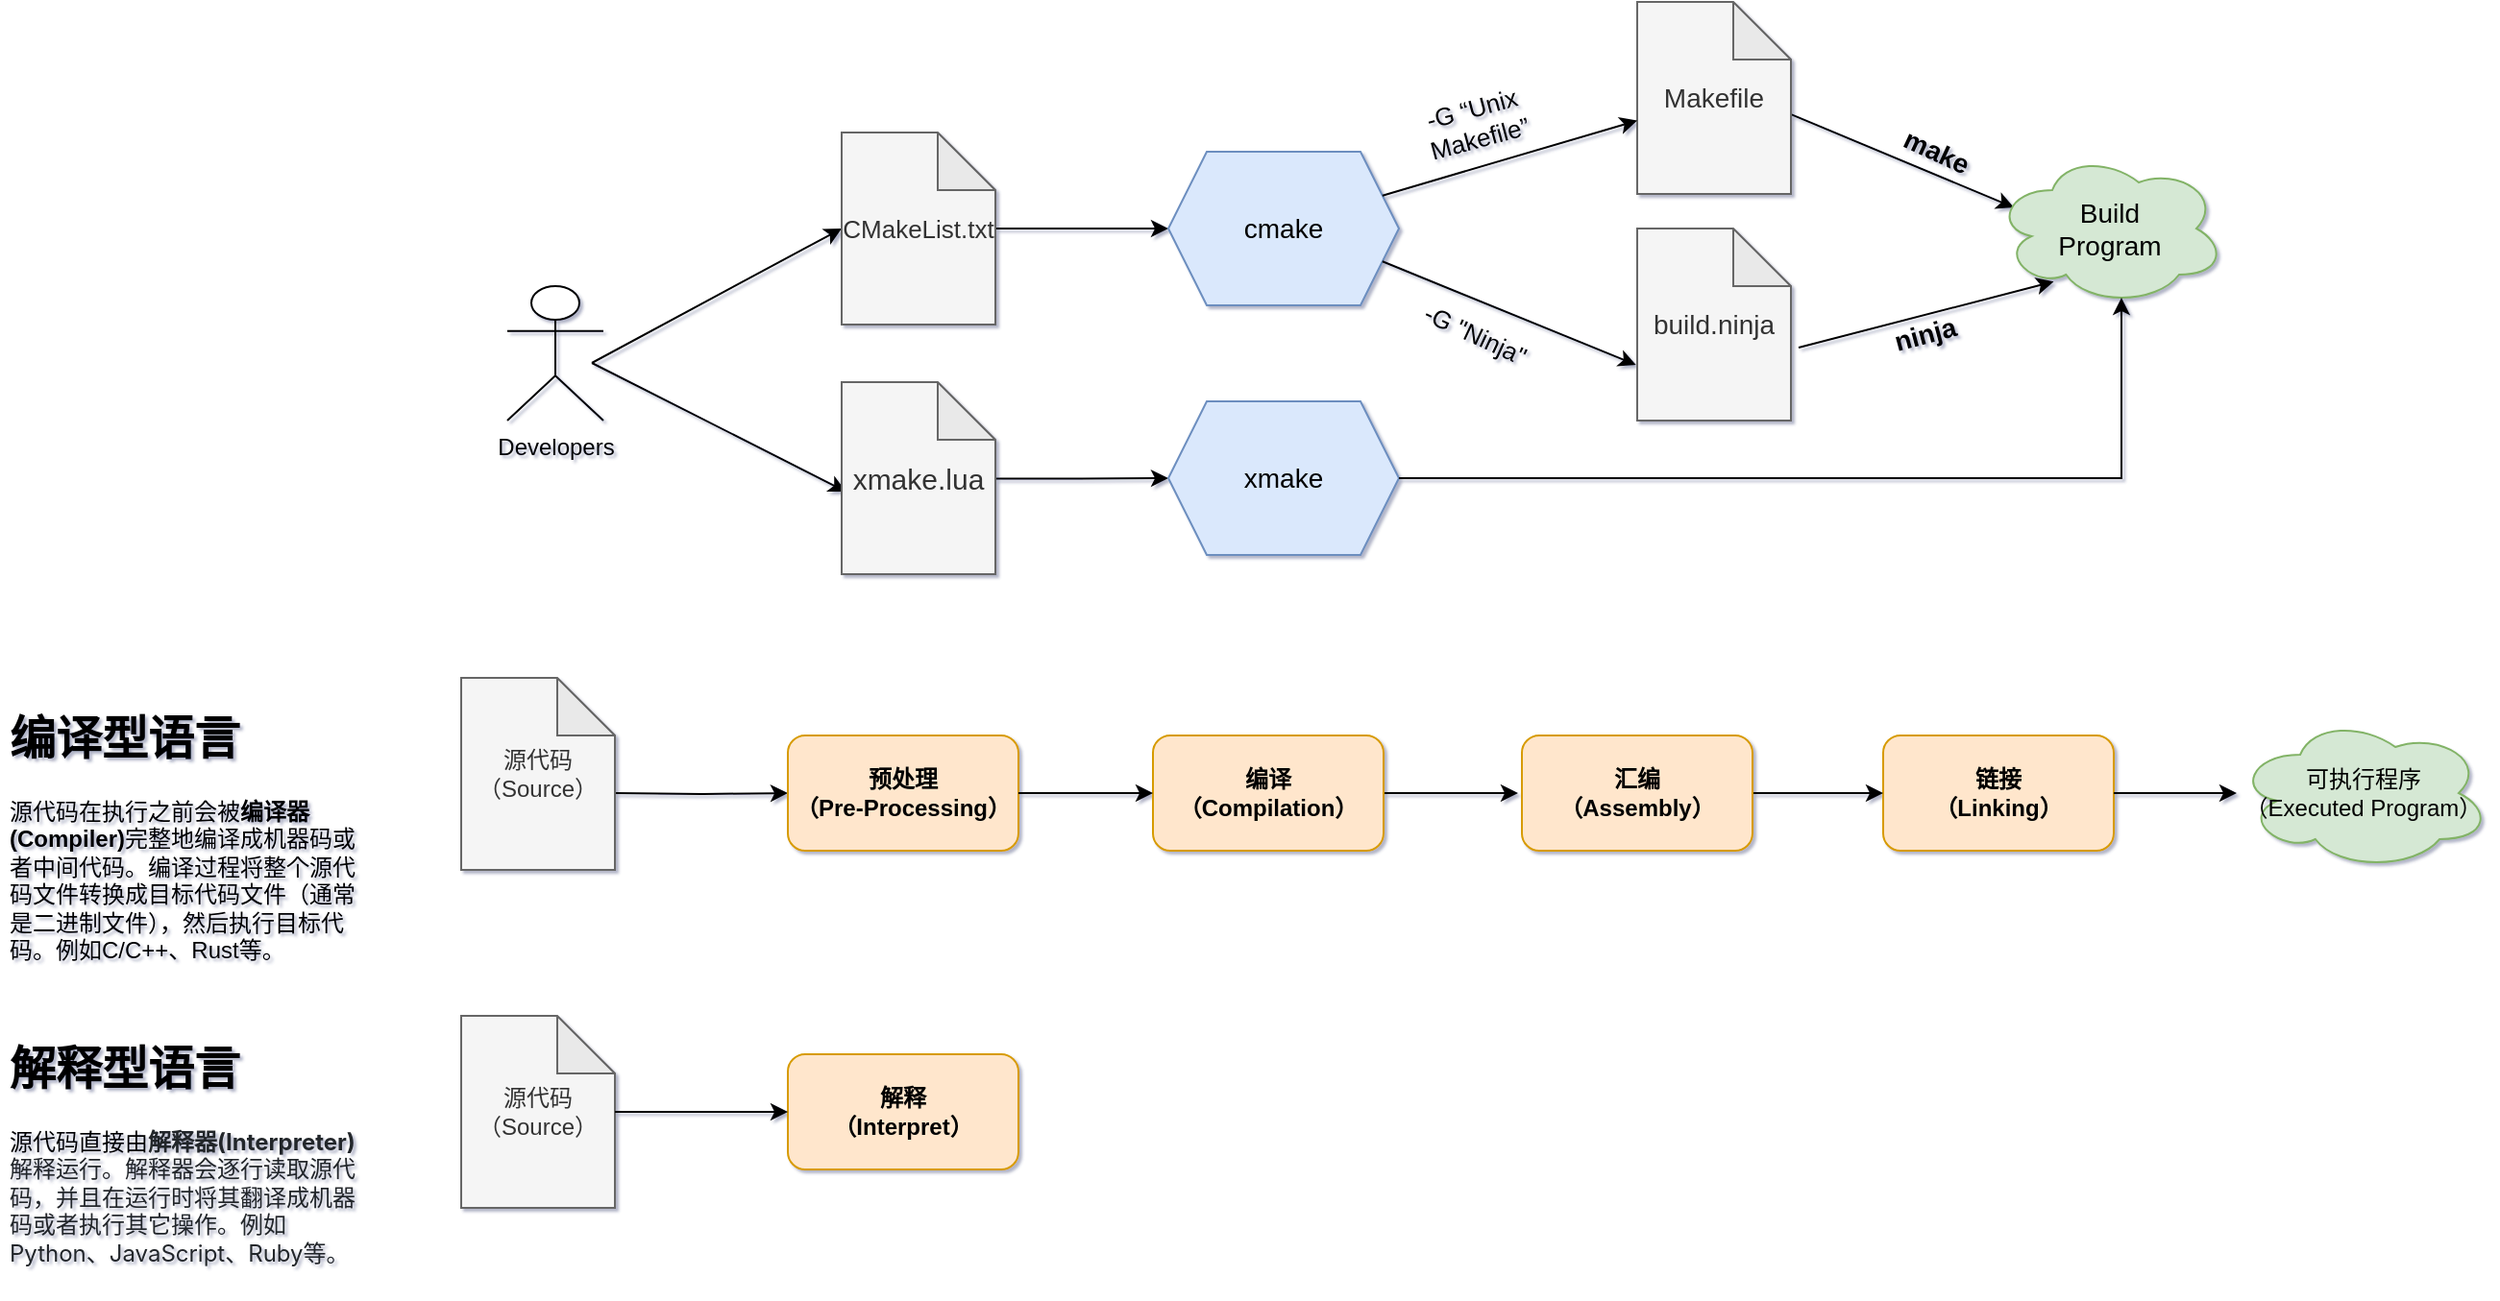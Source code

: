<mxfile version="23.1.5" type="github" pages="3">
  <diagram name="第 1 页" id="JcHV4UioXyeyqWVosAlf">
    <mxGraphModel dx="2291" dy="732" grid="1" gridSize="12" guides="1" tooltips="1" connect="1" arrows="1" fold="1" page="1" pageScale="1" pageWidth="1169" pageHeight="827" background="#FFFFFF" math="0" shadow="1">
      <root>
        <mxCell id="0" />
        <mxCell id="1" parent="0" />
        <mxCell id="7w99cEqt98IXrleXAFDB-2" value="&lt;h1&gt;解释型语言&lt;/h1&gt;&lt;p style=&quot;&quot;&gt;源代码直接由&lt;span style=&quot;box-sizing: border-box; font-weight: bolder; color: rgb(33, 37, 41); font-family: -apple-system, BlinkMacSystemFont, &amp;quot;Segoe UI&amp;quot;, Roboto, &amp;quot;Helvetica Neue&amp;quot;, Arial, &amp;quot;Noto Sans&amp;quot;, &amp;quot;Liberation Sans&amp;quot;, sans-serif, &amp;quot;Apple Color Emoji&amp;quot;, &amp;quot;Segoe UI Emoji&amp;quot;, &amp;quot;Segoe UI Symbol&amp;quot;, &amp;quot;Noto Color Emoji&amp;quot;;&quot;&gt;解释器(Interpreter)&lt;/span&gt;&lt;span style=&quot;color: rgb(33, 37, 41); font-family: -apple-system, BlinkMacSystemFont, &amp;quot;Segoe UI&amp;quot;, Roboto, &amp;quot;Helvetica Neue&amp;quot;, Arial, &amp;quot;Noto Sans&amp;quot;, &amp;quot;Liberation Sans&amp;quot;, sans-serif, &amp;quot;Apple Color Emoji&amp;quot;, &amp;quot;Segoe UI Emoji&amp;quot;, &amp;quot;Segoe UI Symbol&amp;quot;, &amp;quot;Noto Color Emoji&amp;quot;;&quot;&gt;解释运行。解释器会逐行读取源代码，并且在运行时将其翻译成机器码或者执行其它操作。例如Python、JavaScript、Ruby等。&lt;/span&gt;&lt;/p&gt;" style="text;html=1;strokeColor=none;fillColor=none;spacing=5;spacingTop=-20;whiteSpace=wrap;overflow=hidden;rounded=0;" parent="1" vertex="1">
          <mxGeometry x="-528" y="548" width="192" height="136" as="geometry" />
        </mxCell>
        <mxCell id="7w99cEqt98IXrleXAFDB-14" value="" style="group" parent="1" vertex="1" connectable="0">
          <mxGeometry x="-528" y="364" width="1296" height="276" as="geometry" />
        </mxCell>
        <mxCell id="6qFaOdgSsqMaid08nfDN-5" value="" style="edgeStyle=orthogonalEdgeStyle;rounded=0;orthogonalLoop=1;jettySize=auto;html=1;" parent="7w99cEqt98IXrleXAFDB-14" target="6qFaOdgSsqMaid08nfDN-4" edge="1">
          <mxGeometry relative="1" as="geometry">
            <mxPoint x="320" y="60" as="sourcePoint" />
          </mxGeometry>
        </mxCell>
        <mxCell id="6qFaOdgSsqMaid08nfDN-4" value="&lt;b&gt;预处理&lt;br&gt;（Pre-Processing）&lt;/b&gt;" style="rounded=1;whiteSpace=wrap;html=1;fillColor=#ffe6cc;strokeColor=#d79b00;gradientColor=none;" parent="7w99cEqt98IXrleXAFDB-14" vertex="1">
          <mxGeometry x="410" y="30" width="120" height="60" as="geometry" />
        </mxCell>
        <mxCell id="6qFaOdgSsqMaid08nfDN-20" value="" style="edgeStyle=orthogonalEdgeStyle;rounded=0;orthogonalLoop=1;jettySize=auto;html=1;" parent="7w99cEqt98IXrleXAFDB-14" source="6qFaOdgSsqMaid08nfDN-6" edge="1">
          <mxGeometry relative="1" as="geometry">
            <mxPoint x="790" y="60" as="targetPoint" />
          </mxGeometry>
        </mxCell>
        <mxCell id="6qFaOdgSsqMaid08nfDN-6" value="&lt;b&gt;编译&lt;br&gt;（Compilation）&lt;/b&gt;" style="rounded=1;whiteSpace=wrap;html=1;fillColor=#ffe6cc;strokeColor=#d79b00;" parent="7w99cEqt98IXrleXAFDB-14" vertex="1">
          <mxGeometry x="600" y="30" width="120" height="60" as="geometry" />
        </mxCell>
        <mxCell id="6qFaOdgSsqMaid08nfDN-7" value="" style="edgeStyle=orthogonalEdgeStyle;rounded=0;orthogonalLoop=1;jettySize=auto;html=1;" parent="7w99cEqt98IXrleXAFDB-14" source="6qFaOdgSsqMaid08nfDN-4" target="6qFaOdgSsqMaid08nfDN-6" edge="1">
          <mxGeometry relative="1" as="geometry" />
        </mxCell>
        <mxCell id="6qFaOdgSsqMaid08nfDN-8" value="&lt;b&gt;链接&lt;br&gt;（Linking）&lt;/b&gt;" style="rounded=1;whiteSpace=wrap;html=1;fillColor=#ffe6cc;strokeColor=#d79b00;" parent="7w99cEqt98IXrleXAFDB-14" vertex="1">
          <mxGeometry x="980" y="30" width="120" height="60" as="geometry" />
        </mxCell>
        <mxCell id="6qFaOdgSsqMaid08nfDN-12" value="源代码&lt;br&gt;（Source）" style="shape=note;whiteSpace=wrap;html=1;backgroundOutline=1;darkOpacity=0.05;fillColor=#f5f5f5;fontColor=#333333;strokeColor=#666666;" parent="7w99cEqt98IXrleXAFDB-14" vertex="1">
          <mxGeometry x="240" width="80" height="100" as="geometry" />
        </mxCell>
        <mxCell id="6qFaOdgSsqMaid08nfDN-13" value="可执行程序&lt;br&gt;（Executed Program）" style="ellipse;shape=cloud;whiteSpace=wrap;html=1;fillColor=#d5e8d4;strokeColor=#82b366;" parent="7w99cEqt98IXrleXAFDB-14" vertex="1">
          <mxGeometry x="1164" y="20" width="132" height="80" as="geometry" />
        </mxCell>
        <mxCell id="6qFaOdgSsqMaid08nfDN-22" style="edgeStyle=orthogonalEdgeStyle;rounded=0;orthogonalLoop=1;jettySize=auto;html=1;exitX=1;exitY=0.5;exitDx=0;exitDy=0;" parent="7w99cEqt98IXrleXAFDB-14" source="6qFaOdgSsqMaid08nfDN-8" target="6qFaOdgSsqMaid08nfDN-13" edge="1">
          <mxGeometry relative="1" as="geometry">
            <mxPoint x="1113" y="60" as="sourcePoint" />
            <mxPoint x="1188" y="56" as="targetPoint" />
          </mxGeometry>
        </mxCell>
        <mxCell id="7w99cEqt98IXrleXAFDB-1" value="&lt;h1&gt;编译型语言&lt;/h1&gt;&lt;p&gt;源代码在执行之前会被&lt;b&gt;编译器(Compiler)&lt;/b&gt;完整地编译成机器码或者中间代码。编译过程将整个源代码文件转换成目标代码文件（通常是二进制文件），然后执行目标代码。例如C/C++、Rust等。&lt;br&gt;&lt;/p&gt;" style="text;html=1;strokeColor=none;fillColor=none;spacing=5;spacingTop=-20;whiteSpace=wrap;overflow=hidden;rounded=0;" parent="7w99cEqt98IXrleXAFDB-14" vertex="1">
          <mxGeometry y="12" width="192" height="140" as="geometry" />
        </mxCell>
        <mxCell id="7w99cEqt98IXrleXAFDB-3" value="源代码&lt;br&gt;（Source）" style="shape=note;whiteSpace=wrap;html=1;backgroundOutline=1;darkOpacity=0.05;fillColor=#f5f5f5;fontColor=#333333;strokeColor=#666666;" parent="7w99cEqt98IXrleXAFDB-14" vertex="1">
          <mxGeometry x="240" y="176" width="80" height="100" as="geometry" />
        </mxCell>
        <mxCell id="7w99cEqt98IXrleXAFDB-4" value="&lt;b&gt;解释&lt;br&gt;（Interpret）&lt;/b&gt;" style="whiteSpace=wrap;html=1;fillColor=#ffe6cc;strokeColor=#d79b00;rounded=1;" parent="7w99cEqt98IXrleXAFDB-14" vertex="1">
          <mxGeometry x="410" y="196" width="120" height="60" as="geometry" />
        </mxCell>
        <mxCell id="7w99cEqt98IXrleXAFDB-5" value="" style="edgeStyle=orthogonalEdgeStyle;rounded=0;orthogonalLoop=1;jettySize=auto;html=1;" parent="7w99cEqt98IXrleXAFDB-14" source="7w99cEqt98IXrleXAFDB-3" target="7w99cEqt98IXrleXAFDB-4" edge="1">
          <mxGeometry relative="1" as="geometry" />
        </mxCell>
        <mxCell id="7w99cEqt98IXrleXAFDB-7" style="edgeStyle=orthogonalEdgeStyle;rounded=0;orthogonalLoop=1;jettySize=auto;html=1;exitX=1;exitY=0.5;exitDx=0;exitDy=0;entryX=0;entryY=0.5;entryDx=0;entryDy=0;" parent="7w99cEqt98IXrleXAFDB-14" source="7w99cEqt98IXrleXAFDB-6" target="6qFaOdgSsqMaid08nfDN-8" edge="1">
          <mxGeometry relative="1" as="geometry" />
        </mxCell>
        <mxCell id="7w99cEqt98IXrleXAFDB-6" value="&lt;b&gt;汇编&lt;br&gt;（Assembly）&lt;/b&gt;" style="rounded=1;whiteSpace=wrap;html=1;fillColor=#ffe6cc;strokeColor=#d79b00;" parent="7w99cEqt98IXrleXAFDB-14" vertex="1">
          <mxGeometry x="792" y="30" width="120" height="60" as="geometry" />
        </mxCell>
        <mxCell id="7w99cEqt98IXrleXAFDB-15" value="" style="group" parent="1" vertex="1" connectable="0">
          <mxGeometry x="-264" y="12" width="894" height="298" as="geometry" />
        </mxCell>
        <mxCell id="Yn3uJeG1cn9pmbK7-plF-13" value="-G “Unix Makefile”" style="text;html=1;strokeColor=none;fillColor=none;align=center;verticalAlign=middle;whiteSpace=wrap;rounded=0;rotation=-15;fontSize=13;" parent="7w99cEqt98IXrleXAFDB-15" vertex="1">
          <mxGeometry x="469" y="48" width="70" height="30" as="geometry" />
        </mxCell>
        <mxCell id="Yn3uJeG1cn9pmbK7-plF-14" value="-G &quot;Ninja&quot;" style="text;html=1;strokeColor=none;fillColor=none;align=center;verticalAlign=middle;whiteSpace=wrap;rounded=0;rotation=25;fontSize=13;" parent="7w99cEqt98IXrleXAFDB-15" vertex="1">
          <mxGeometry x="474" y="158" width="60" height="30" as="geometry" />
        </mxCell>
        <mxCell id="Yn3uJeG1cn9pmbK7-plF-16" value="" style="endArrow=classic;html=1;rounded=0;exitX=0.975;exitY=0.577;exitDx=0;exitDy=0;exitPerimeter=0;" parent="7w99cEqt98IXrleXAFDB-15" source="7w99cEqt98IXrleXAFDB-8" edge="1">
          <mxGeometry relative="1" as="geometry">
            <mxPoint x="684" y="78" as="sourcePoint" />
            <mxPoint x="784" y="107" as="targetPoint" />
            <Array as="points" />
          </mxGeometry>
        </mxCell>
        <mxCell id="Yn3uJeG1cn9pmbK7-plF-18" value="" style="endArrow=classic;html=1;rounded=0;entryX=0.256;entryY=0.846;entryDx=0;entryDy=0;entryPerimeter=0;" parent="7w99cEqt98IXrleXAFDB-15" target="Yn3uJeG1cn9pmbK7-plF-30" edge="1">
          <mxGeometry relative="1" as="geometry">
            <mxPoint x="672" y="180" as="sourcePoint" />
            <mxPoint x="784" y="148" as="targetPoint" />
          </mxGeometry>
        </mxCell>
        <mxCell id="Yn3uJeG1cn9pmbK7-plF-21" value="&lt;b&gt;&lt;font style=&quot;font-size: 14px;&quot;&gt;make&lt;/font&gt;&lt;/b&gt;" style="text;html=1;strokeColor=none;fillColor=none;align=center;verticalAlign=middle;whiteSpace=wrap;rounded=0;rotation=25;" parent="7w99cEqt98IXrleXAFDB-15" vertex="1">
          <mxGeometry x="714" y="63" width="60" height="30" as="geometry" />
        </mxCell>
        <mxCell id="Yn3uJeG1cn9pmbK7-plF-22" value="&lt;b style=&quot;font-size: 14px;&quot;&gt;ninja&lt;/b&gt;" style="text;html=1;strokeColor=none;fillColor=none;align=center;verticalAlign=middle;whiteSpace=wrap;rounded=0;rotation=-15;fontSize=14;" parent="7w99cEqt98IXrleXAFDB-15" vertex="1">
          <mxGeometry x="708" y="158" width="60" height="30" as="geometry" />
        </mxCell>
        <mxCell id="Yn3uJeG1cn9pmbK7-plF-24" value="" style="edgeStyle=orthogonalEdgeStyle;rounded=0;orthogonalLoop=1;jettySize=auto;html=1;" parent="7w99cEqt98IXrleXAFDB-15" source="6qFaOdgSsqMaid08nfDN-1" edge="1">
          <mxGeometry relative="1" as="geometry">
            <mxPoint x="344" y="118" as="targetPoint" />
            <mxPoint x="294" y="118" as="sourcePoint" />
          </mxGeometry>
        </mxCell>
        <mxCell id="Yn3uJeG1cn9pmbK7-plF-27" value="" style="edgeStyle=orthogonalEdgeStyle;rounded=0;orthogonalLoop=1;jettySize=auto;html=1;exitX=0.979;exitY=0.503;exitDx=0;exitDy=0;exitPerimeter=0;" parent="7w99cEqt98IXrleXAFDB-15" source="6qFaOdgSsqMaid08nfDN-2" edge="1">
          <mxGeometry relative="1" as="geometry">
            <mxPoint x="344" y="248" as="targetPoint" />
            <mxPoint x="294" y="248" as="sourcePoint" />
          </mxGeometry>
        </mxCell>
        <mxCell id="Yn3uJeG1cn9pmbK7-plF-28" value="&lt;font style=&quot;font-size: 14px;&quot;&gt;cmake&lt;/font&gt;" style="shape=hexagon;perimeter=hexagonPerimeter2;whiteSpace=wrap;html=1;fixedSize=1;fillColor=#dae8fc;strokeColor=#6c8ebf;" parent="7w99cEqt98IXrleXAFDB-15" vertex="1">
          <mxGeometry x="344" y="78" width="120" height="80" as="geometry" />
        </mxCell>
        <mxCell id="Yn3uJeG1cn9pmbK7-plF-29" value="&lt;font style=&quot;font-size: 14px;&quot;&gt;xmake&lt;/font&gt;" style="shape=hexagon;perimeter=hexagonPerimeter2;whiteSpace=wrap;html=1;fixedSize=1;fillColor=#dae8fc;strokeColor=#6c8ebf;" parent="7w99cEqt98IXrleXAFDB-15" vertex="1">
          <mxGeometry x="344" y="208" width="120" height="80" as="geometry" />
        </mxCell>
        <mxCell id="Yn3uJeG1cn9pmbK7-plF-30" value="&lt;font style=&quot;font-size: 14px;&quot;&gt;Build&lt;br&gt;Program&lt;/font&gt;" style="ellipse;shape=cloud;whiteSpace=wrap;html=1;fillColor=#d5e8d4;strokeColor=#82b366;" parent="7w99cEqt98IXrleXAFDB-15" vertex="1">
          <mxGeometry x="774" y="78" width="120" height="80" as="geometry" />
        </mxCell>
        <mxCell id="Yn3uJeG1cn9pmbK7-plF-31" value="" style="endArrow=classic;html=1;rounded=0;exitX=1;exitY=0.5;exitDx=0;exitDy=0;entryX=0.55;entryY=0.95;entryDx=0;entryDy=0;entryPerimeter=0;" parent="7w99cEqt98IXrleXAFDB-15" source="Yn3uJeG1cn9pmbK7-plF-29" target="Yn3uJeG1cn9pmbK7-plF-30" edge="1">
          <mxGeometry relative="1" as="geometry">
            <mxPoint x="504" y="248" as="sourcePoint" />
            <mxPoint x="834" y="248" as="targetPoint" />
            <Array as="points">
              <mxPoint x="840" y="248" />
            </Array>
          </mxGeometry>
        </mxCell>
        <mxCell id="Yn3uJeG1cn9pmbK7-plF-33" value="Developers" style="shape=umlActor;verticalLabelPosition=bottom;verticalAlign=top;html=1;outlineConnect=0;" parent="7w99cEqt98IXrleXAFDB-15" vertex="1">
          <mxGeometry y="148" width="50" height="70" as="geometry" />
        </mxCell>
        <mxCell id="Yn3uJeG1cn9pmbK7-plF-36" value="" style="endArrow=classic;html=1;rounded=0;entryX=0;entryY=0.5;entryDx=0;entryDy=0;" parent="7w99cEqt98IXrleXAFDB-15" edge="1">
          <mxGeometry relative="1" as="geometry">
            <mxPoint x="44" y="188" as="sourcePoint" />
            <mxPoint x="174" y="118" as="targetPoint" />
          </mxGeometry>
        </mxCell>
        <mxCell id="Yn3uJeG1cn9pmbK7-plF-38" value="" style="endArrow=classic;html=1;rounded=0;entryX=0.019;entryY=0.617;entryDx=0;entryDy=0;entryPerimeter=0;" parent="7w99cEqt98IXrleXAFDB-15" edge="1">
          <mxGeometry relative="1" as="geometry">
            <mxPoint x="44" y="188" as="sourcePoint" />
            <mxPoint x="176.28" y="255.02" as="targetPoint" />
          </mxGeometry>
        </mxCell>
        <mxCell id="6qFaOdgSsqMaid08nfDN-1" value="&lt;font style=&quot;font-size: 13px;&quot;&gt;CMakeList.txt&lt;/font&gt;" style="shape=note;whiteSpace=wrap;html=1;backgroundOutline=1;darkOpacity=0.05;fillColor=#f5f5f5;fontColor=#333333;strokeColor=#666666;" parent="7w99cEqt98IXrleXAFDB-15" vertex="1">
          <mxGeometry x="174" y="68" width="80" height="100" as="geometry" />
        </mxCell>
        <mxCell id="6qFaOdgSsqMaid08nfDN-2" value="&lt;font style=&quot;font-size: 15px;&quot;&gt;xmake.lua&lt;/font&gt;" style="shape=note;whiteSpace=wrap;html=1;backgroundOutline=1;darkOpacity=0.05;fillColor=#f5f5f5;fontColor=#333333;strokeColor=#666666;" parent="7w99cEqt98IXrleXAFDB-15" vertex="1">
          <mxGeometry x="174" y="198" width="80" height="100" as="geometry" />
        </mxCell>
        <mxCell id="7w99cEqt98IXrleXAFDB-8" value="&lt;font style=&quot;font-size: 14px;&quot;&gt;Makefile&lt;/font&gt;" style="shape=note;whiteSpace=wrap;html=1;backgroundOutline=1;darkOpacity=0.05;fillColor=#f5f5f5;strokeColor=#666666;fontColor=#333333;" parent="7w99cEqt98IXrleXAFDB-15" vertex="1">
          <mxGeometry x="588" width="80" height="100" as="geometry" />
        </mxCell>
        <mxCell id="Yn3uJeG1cn9pmbK7-plF-7" value="" style="endArrow=classic;html=1;rounded=0;exitX=1;exitY=0.25;exitDx=0;exitDy=0;" parent="7w99cEqt98IXrleXAFDB-15" source="Yn3uJeG1cn9pmbK7-plF-28" target="7w99cEqt98IXrleXAFDB-8" edge="1">
          <mxGeometry relative="1" as="geometry">
            <mxPoint x="464" y="108" as="sourcePoint" />
            <mxPoint x="564" y="78" as="targetPoint" />
            <Array as="points" />
          </mxGeometry>
        </mxCell>
        <mxCell id="7w99cEqt98IXrleXAFDB-9" value="&lt;font style=&quot;font-size: 14px;&quot;&gt;build.ninja&lt;/font&gt;" style="shape=note;whiteSpace=wrap;html=1;backgroundOutline=1;darkOpacity=0.05;fillColor=#f5f5f5;strokeColor=#666666;fontColor=#333333;" parent="7w99cEqt98IXrleXAFDB-15" vertex="1">
          <mxGeometry x="588" y="118" width="80" height="100" as="geometry" />
        </mxCell>
        <mxCell id="Yn3uJeG1cn9pmbK7-plF-9" value="" style="endArrow=classic;html=1;rounded=0;entryX=-0.008;entryY=0.71;entryDx=0;entryDy=0;exitX=1;exitY=0.75;exitDx=0;exitDy=0;entryPerimeter=0;" parent="7w99cEqt98IXrleXAFDB-15" source="Yn3uJeG1cn9pmbK7-plF-28" target="7w99cEqt98IXrleXAFDB-9" edge="1">
          <mxGeometry relative="1" as="geometry">
            <mxPoint x="464" y="133" as="sourcePoint" />
            <mxPoint x="564" y="158" as="targetPoint" />
            <Array as="points" />
          </mxGeometry>
        </mxCell>
      </root>
    </mxGraphModel>
  </diagram>
  <diagram id="wxB5nqAfp5eWNUhtXlEy" name="第 2 页">
    <mxGraphModel dx="2291" dy="-95" grid="1" gridSize="12" guides="1" tooltips="1" connect="1" arrows="1" fold="1" page="1" pageScale="1" pageWidth="1169" pageHeight="827" math="0" shadow="0">
      <root>
        <mxCell id="0" />
        <mxCell id="1" parent="0" />
        <mxCell id="D1_pvNNra4WwdeO3CE8A-1" value="GNU-ToolChain" style="swimlane;fillColor=#dae8fc;strokeColor=#6c8ebf;labelBackgroundColor=none;" parent="1" vertex="1">
          <mxGeometry x="96" y="936" width="215.5" height="145" as="geometry" />
        </mxCell>
        <mxCell id="D1_pvNNra4WwdeO3CE8A-2" value="&lt;font style=&quot;font-size: 14px;&quot;&gt;Compiler：gcc/g++&lt;/font&gt;" style="whiteSpace=wrap;html=1;rounded=1;arcSize=50;align=center;verticalAlign=middle;strokeWidth=1;autosize=1;spacing=4;treeFolding=1;treeMoving=1;newEdgeStyle={&quot;edgeStyle&quot;:&quot;entityRelationEdgeStyle&quot;,&quot;startArrow&quot;:&quot;none&quot;,&quot;endArrow&quot;:&quot;none&quot;,&quot;segment&quot;:10,&quot;curved&quot;:1,&quot;sourcePerimeterSpacing&quot;:0,&quot;targetPerimeterSpacing&quot;:0};" parent="D1_pvNNra4WwdeO3CE8A-1" vertex="1">
          <mxGeometry x="-1" y="23" width="160" height="30" as="geometry" />
        </mxCell>
        <mxCell id="D1_pvNNra4WwdeO3CE8A-3" value="&lt;font style=&quot;font-size: 14px;&quot;&gt;Linker：lld&lt;/font&gt;" style="whiteSpace=wrap;html=1;rounded=1;arcSize=50;align=center;verticalAlign=middle;strokeWidth=1;autosize=1;spacing=4;treeFolding=1;treeMoving=1;newEdgeStyle={&quot;edgeStyle&quot;:&quot;entityRelationEdgeStyle&quot;,&quot;startArrow&quot;:&quot;none&quot;,&quot;endArrow&quot;:&quot;none&quot;,&quot;segment&quot;:10,&quot;curved&quot;:1,&quot;sourcePerimeterSpacing&quot;:0,&quot;targetPerimeterSpacing&quot;:0};" parent="D1_pvNNra4WwdeO3CE8A-1" vertex="1">
          <mxGeometry x="-1" y="53" width="110" height="30" as="geometry" />
        </mxCell>
        <mxCell id="D1_pvNNra4WwdeO3CE8A-4" value="&lt;font style=&quot;font-size: 14px;&quot;&gt;Assembler：llvm-as&lt;/font&gt;" style="whiteSpace=wrap;html=1;rounded=1;arcSize=50;align=center;verticalAlign=middle;strokeWidth=1;autosize=1;spacing=4;treeFolding=1;treeMoving=1;newEdgeStyle={&quot;edgeStyle&quot;:&quot;entityRelationEdgeStyle&quot;,&quot;startArrow&quot;:&quot;none&quot;,&quot;endArrow&quot;:&quot;none&quot;,&quot;segment&quot;:10,&quot;curved&quot;:1,&quot;sourcePerimeterSpacing&quot;:0,&quot;targetPerimeterSpacing&quot;:0};" parent="D1_pvNNra4WwdeO3CE8A-1" vertex="1">
          <mxGeometry x="-1" y="83" width="170" height="30" as="geometry" />
        </mxCell>
        <mxCell id="D1_pvNNra4WwdeO3CE8A-5" value="&lt;font style=&quot;font-size: 14px;&quot;&gt;Debugger：lldb&lt;/font&gt;" style="whiteSpace=wrap;html=1;rounded=1;arcSize=50;align=center;verticalAlign=middle;strokeWidth=1;autosize=1;spacing=4;treeFolding=1;treeMoving=1;newEdgeStyle={&quot;edgeStyle&quot;:&quot;entityRelationEdgeStyle&quot;,&quot;startArrow&quot;:&quot;none&quot;,&quot;endArrow&quot;:&quot;none&quot;,&quot;segment&quot;:10,&quot;curved&quot;:1,&quot;sourcePerimeterSpacing&quot;:0,&quot;targetPerimeterSpacing&quot;:0};" parent="D1_pvNNra4WwdeO3CE8A-1" vertex="1">
          <mxGeometry x="-1" y="113" width="140" height="30" as="geometry" />
        </mxCell>
        <mxCell id="D1_pvNNra4WwdeO3CE8A-6" style="edgeStyle=entityRelationEdgeStyle;rounded=0;orthogonalLoop=1;jettySize=auto;html=1;startArrow=none;endArrow=none;segment=10;curved=1;sourcePerimeterSpacing=0;targetPerimeterSpacing=0;exitX=0.75;exitY=1;exitDx=0;exitDy=0;entryX=0.867;entryY=0.978;entryDx=0;entryDy=0;entryPerimeter=0;" parent="D1_pvNNra4WwdeO3CE8A-1" source="D1_pvNNra4WwdeO3CE8A-3" target="D1_pvNNra4WwdeO3CE8A-3" edge="1">
          <mxGeometry relative="1" as="geometry" />
        </mxCell>
        <mxCell id="D1_pvNNra4WwdeO3CE8A-7" value="Language Server Procotol(LSP)" style="swimlane;labelBackgroundColor=none;fillColor=#f8cecc;strokeColor=#b85450;" parent="1" vertex="1">
          <mxGeometry x="-192" y="948" width="207.5" height="120" as="geometry" />
        </mxCell>
        <mxCell id="D1_pvNNra4WwdeO3CE8A-8" value="clangd" style="whiteSpace=wrap;html=1;rounded=1;arcSize=50;align=center;verticalAlign=middle;strokeWidth=1;autosize=1;spacing=4;treeFolding=1;treeMoving=1;newEdgeStyle={&quot;edgeStyle&quot;:&quot;entityRelationEdgeStyle&quot;,&quot;startArrow&quot;:&quot;none&quot;,&quot;endArrow&quot;:&quot;none&quot;,&quot;segment&quot;:10,&quot;curved&quot;:1,&quot;sourcePerimeterSpacing&quot;:0,&quot;targetPerimeterSpacing&quot;:0};" parent="D1_pvNNra4WwdeO3CE8A-7" vertex="1">
          <mxGeometry y="60" width="80" height="30" as="geometry" />
        </mxCell>
        <mxCell id="D1_pvNNra4WwdeO3CE8A-9" value="ccls" style="whiteSpace=wrap;html=1;rounded=1;arcSize=50;align=center;verticalAlign=middle;strokeWidth=1;autosize=1;spacing=4;treeFolding=1;treeMoving=1;newEdgeStyle={&quot;edgeStyle&quot;:&quot;entityRelationEdgeStyle&quot;,&quot;startArrow&quot;:&quot;none&quot;,&quot;endArrow&quot;:&quot;none&quot;,&quot;segment&quot;:10,&quot;curved&quot;:1,&quot;sourcePerimeterSpacing&quot;:0,&quot;targetPerimeterSpacing&quot;:0};" parent="D1_pvNNra4WwdeO3CE8A-7" vertex="1">
          <mxGeometry y="30" width="70" height="30" as="geometry" />
        </mxCell>
        <mxCell id="D1_pvNNra4WwdeO3CE8A-10" value="cquery" style="whiteSpace=wrap;html=1;rounded=1;arcSize=50;align=center;verticalAlign=middle;strokeWidth=1;autosize=1;spacing=4;treeFolding=1;treeMoving=1;newEdgeStyle={&quot;edgeStyle&quot;:&quot;entityRelationEdgeStyle&quot;,&quot;startArrow&quot;:&quot;none&quot;,&quot;endArrow&quot;:&quot;none&quot;,&quot;segment&quot;:10,&quot;curved&quot;:1,&quot;sourcePerimeterSpacing&quot;:0,&quot;targetPerimeterSpacing&quot;:0};" parent="D1_pvNNra4WwdeO3CE8A-7" vertex="1">
          <mxGeometry y="90" width="80" height="30" as="geometry" />
        </mxCell>
        <mxCell id="D1_pvNNra4WwdeO3CE8A-11" value="" style="group" parent="1" vertex="1" connectable="0">
          <mxGeometry x="384" y="936" width="265" height="146" as="geometry" />
        </mxCell>
        <mxCell id="D1_pvNNra4WwdeO3CE8A-12" value="&lt;font style=&quot;font-size: 14px;&quot;&gt;Compiler：clang/clang++&lt;/font&gt;" style="whiteSpace=wrap;html=1;rounded=1;arcSize=50;align=center;verticalAlign=middle;strokeWidth=1;autosize=1;spacing=4;treeFolding=1;treeMoving=1;newEdgeStyle={&quot;edgeStyle&quot;:&quot;entityRelationEdgeStyle&quot;,&quot;startArrow&quot;:&quot;none&quot;,&quot;endArrow&quot;:&quot;none&quot;,&quot;segment&quot;:10,&quot;curved&quot;:1,&quot;sourcePerimeterSpacing&quot;:0,&quot;targetPerimeterSpacing&quot;:0};" parent="D1_pvNNra4WwdeO3CE8A-11" vertex="1">
          <mxGeometry y="25" width="200" height="30" as="geometry" />
        </mxCell>
        <mxCell id="D1_pvNNra4WwdeO3CE8A-13" value="&lt;font style=&quot;font-size: 14px;&quot;&gt;Linker：ld&lt;/font&gt;" style="whiteSpace=wrap;html=1;rounded=1;arcSize=50;align=center;verticalAlign=middle;strokeWidth=1;autosize=1;spacing=4;treeFolding=1;treeMoving=1;newEdgeStyle={&quot;edgeStyle&quot;:&quot;entityRelationEdgeStyle&quot;,&quot;startArrow&quot;:&quot;none&quot;,&quot;endArrow&quot;:&quot;none&quot;,&quot;segment&quot;:10,&quot;curved&quot;:1,&quot;sourcePerimeterSpacing&quot;:0,&quot;targetPerimeterSpacing&quot;:0};" parent="D1_pvNNra4WwdeO3CE8A-11" vertex="1">
          <mxGeometry y="55" width="110" height="30" as="geometry" />
        </mxCell>
        <mxCell id="D1_pvNNra4WwdeO3CE8A-14" value="&lt;font style=&quot;font-size: 14px;&quot;&gt;Assembler：as&lt;/font&gt;" style="whiteSpace=wrap;html=1;rounded=1;arcSize=50;align=center;verticalAlign=middle;strokeWidth=1;autosize=1;spacing=4;treeFolding=1;treeMoving=1;newEdgeStyle={&quot;edgeStyle&quot;:&quot;entityRelationEdgeStyle&quot;,&quot;startArrow&quot;:&quot;none&quot;,&quot;endArrow&quot;:&quot;none&quot;,&quot;segment&quot;:10,&quot;curved&quot;:1,&quot;sourcePerimeterSpacing&quot;:0,&quot;targetPerimeterSpacing&quot;:0};" parent="D1_pvNNra4WwdeO3CE8A-11" vertex="1">
          <mxGeometry y="85" width="140" height="30" as="geometry" />
        </mxCell>
        <mxCell id="D1_pvNNra4WwdeO3CE8A-15" value="LLVM-ToolChain" style="swimlane;fillColor=#dae8fc;strokeColor=#6c8ebf;startSize=25;" parent="D1_pvNNra4WwdeO3CE8A-11" vertex="1">
          <mxGeometry x="1" width="264" height="146" as="geometry" />
        </mxCell>
        <mxCell id="D1_pvNNra4WwdeO3CE8A-16" value="&lt;font style=&quot;font-size: 14px;&quot;&gt;Debugger：gdb&lt;/font&gt;" style="whiteSpace=wrap;html=1;rounded=1;arcSize=50;align=center;verticalAlign=middle;strokeWidth=1;autosize=1;spacing=4;treeFolding=1;treeMoving=1;newEdgeStyle={&quot;edgeStyle&quot;:&quot;entityRelationEdgeStyle&quot;,&quot;startArrow&quot;:&quot;none&quot;,&quot;endArrow&quot;:&quot;none&quot;,&quot;segment&quot;:10,&quot;curved&quot;:1,&quot;sourcePerimeterSpacing&quot;:0,&quot;targetPerimeterSpacing&quot;:0};" parent="D1_pvNNra4WwdeO3CE8A-11" vertex="1">
          <mxGeometry y="115" width="140" height="30" as="geometry" />
        </mxCell>
      </root>
    </mxGraphModel>
  </diagram>
  <diagram id="WgjsODm2Esy9vwLbGNW9" name="第 3 页">
    <mxGraphModel dx="2291" dy="732" grid="1" gridSize="10" guides="1" tooltips="1" connect="1" arrows="1" fold="1" page="1" pageScale="1" pageWidth="1169" pageHeight="827" math="0" shadow="0">
      <root>
        <mxCell id="0" />
        <mxCell id="1" parent="0" />
        <mxCell id="-Ex6V4VzKUpp66V6dFCf-5" value="准备安装介质&lt;br&gt;(使用U盘)" style="rounded=1;whiteSpace=wrap;html=1;" parent="1" vertex="1">
          <mxGeometry x="170" y="210" width="120" height="60" as="geometry" />
        </mxCell>
        <mxCell id="-Ex6V4VzKUpp66V6dFCf-6" value="BIOS启动和UEFI启动" style="rounded=1;whiteSpace=wrap;html=1;" parent="1" vertex="1">
          <mxGeometry x="350" y="210" width="120" height="60" as="geometry" />
        </mxCell>
        <mxCell id="-Ex6V4VzKUpp66V6dFCf-9" value="" style="edgeStyle=orthogonalEdgeStyle;rounded=0;orthogonalLoop=1;jettySize=auto;html=1;" parent="1" source="-Ex6V4VzKUpp66V6dFCf-7" target="-Ex6V4VzKUpp66V6dFCf-8" edge="1">
          <mxGeometry relative="1" as="geometry" />
        </mxCell>
        <mxCell id="-Ex6V4VzKUpp66V6dFCf-7" value="开机" style="rounded=1;whiteSpace=wrap;html=1;" parent="1" vertex="1">
          <mxGeometry x="100" y="460" width="120" height="60" as="geometry" />
        </mxCell>
        <mxCell id="-Ex6V4VzKUpp66V6dFCf-11" value="" style="edgeStyle=orthogonalEdgeStyle;rounded=0;orthogonalLoop=1;jettySize=auto;html=1;" parent="1" source="-Ex6V4VzKUpp66V6dFCf-8" target="-Ex6V4VzKUpp66V6dFCf-10" edge="1">
          <mxGeometry relative="1" as="geometry" />
        </mxCell>
        <mxCell id="-Ex6V4VzKUpp66V6dFCf-8" value="BIOS初始化" style="rounded=1;whiteSpace=wrap;html=1;" parent="1" vertex="1">
          <mxGeometry x="300" y="460" width="120" height="60" as="geometry" />
        </mxCell>
        <mxCell id="-Ex6V4VzKUpp66V6dFCf-13" value="" style="edgeStyle=orthogonalEdgeStyle;rounded=0;orthogonalLoop=1;jettySize=auto;html=1;" parent="1" source="-Ex6V4VzKUpp66V6dFCf-10" target="-Ex6V4VzKUpp66V6dFCf-12" edge="1">
          <mxGeometry relative="1" as="geometry" />
        </mxCell>
        <mxCell id="-Ex6V4VzKUpp66V6dFCf-10" value="BIOS自检" style="rounded=1;whiteSpace=wrap;html=1;" parent="1" vertex="1">
          <mxGeometry x="500" y="460" width="120" height="60" as="geometry" />
        </mxCell>
        <mxCell id="-Ex6V4VzKUpp66V6dFCf-15" value="" style="edgeStyle=orthogonalEdgeStyle;rounded=0;orthogonalLoop=1;jettySize=auto;html=1;" parent="1" source="-Ex6V4VzKUpp66V6dFCf-12" target="-Ex6V4VzKUpp66V6dFCf-14" edge="1">
          <mxGeometry relative="1" as="geometry" />
        </mxCell>
        <mxCell id="-Ex6V4VzKUpp66V6dFCf-12" value="引导操作系统" style="rounded=1;whiteSpace=wrap;html=1;" parent="1" vertex="1">
          <mxGeometry x="700" y="460" width="120" height="60" as="geometry" />
        </mxCell>
        <mxCell id="-Ex6V4VzKUpp66V6dFCf-14" value="进入系统" style="rounded=1;whiteSpace=wrap;html=1;" parent="1" vertex="1">
          <mxGeometry x="900" y="460" width="120" height="60" as="geometry" />
        </mxCell>
        <mxCell id="-Ex6V4VzKUpp66V6dFCf-18" value="" style="edgeStyle=orthogonalEdgeStyle;rounded=0;orthogonalLoop=1;jettySize=auto;html=1;" parent="1" source="-Ex6V4VzKUpp66V6dFCf-16" target="-Ex6V4VzKUpp66V6dFCf-17" edge="1">
          <mxGeometry relative="1" as="geometry" />
        </mxCell>
        <mxCell id="-Ex6V4VzKUpp66V6dFCf-16" value="开机" style="rounded=1;whiteSpace=wrap;html=1;" parent="1" vertex="1">
          <mxGeometry x="100" y="560" width="120" height="60" as="geometry" />
        </mxCell>
        <mxCell id="-Ex6V4VzKUpp66V6dFCf-20" value="" style="edgeStyle=orthogonalEdgeStyle;rounded=0;orthogonalLoop=1;jettySize=auto;html=1;" parent="1" source="-Ex6V4VzKUpp66V6dFCf-17" target="-Ex6V4VzKUpp66V6dFCf-19" edge="1">
          <mxGeometry relative="1" as="geometry" />
        </mxCell>
        <mxCell id="-Ex6V4VzKUpp66V6dFCf-17" value="UEFI初始化" style="rounded=1;whiteSpace=wrap;html=1;" parent="1" vertex="1">
          <mxGeometry x="300" y="560" width="120" height="60" as="geometry" />
        </mxCell>
        <mxCell id="-Ex6V4VzKUpp66V6dFCf-22" value="" style="edgeStyle=orthogonalEdgeStyle;rounded=0;orthogonalLoop=1;jettySize=auto;html=1;" parent="1" source="-Ex6V4VzKUpp66V6dFCf-19" target="-Ex6V4VzKUpp66V6dFCf-21" edge="1">
          <mxGeometry relative="1" as="geometry" />
        </mxCell>
        <mxCell id="-Ex6V4VzKUpp66V6dFCf-19" value="引导操作系统" style="rounded=1;whiteSpace=wrap;html=1;" parent="1" vertex="1">
          <mxGeometry x="500" y="560" width="120" height="60" as="geometry" />
        </mxCell>
        <mxCell id="-Ex6V4VzKUpp66V6dFCf-21" value="进入系统" style="rounded=1;whiteSpace=wrap;html=1;" parent="1" vertex="1">
          <mxGeometry x="700" y="560" width="120" height="60" as="geometry" />
        </mxCell>
        <mxCell id="-Ex6V4VzKUpp66V6dFCf-24" value="&lt;h1&gt;BIOS启动&lt;/h1&gt;&lt;i&gt;基本输入/输出系统启动。&lt;/i&gt;&lt;br&gt;&lt;br&gt;1.BIOS会&lt;b&gt;按照固定的顺序搜索连接到计算机的存储设备&lt;/b&gt;（如硬盘、光盘、USB设备等），以找到包含操作系统引导加载程序的有效启动设备。&lt;br&gt;2.一旦找到引导加载程序，BIOS会将控制权转移给它，然后引导加载程序将加载操作系统内核，最终启动计算机。" style="text;html=1;strokeColor=none;fillColor=none;spacing=5;spacingTop=-20;whiteSpace=wrap;overflow=hidden;rounded=0;" parent="1" vertex="1">
          <mxGeometry x="-130" y="330" width="190" height="210" as="geometry" />
        </mxCell>
        <mxCell id="-Ex6V4VzKUpp66V6dFCf-25" value="&lt;h1&gt;UEFI启动&lt;/h1&gt;&lt;div&gt;&lt;i&gt;统一可扩展固件接口启动。&lt;/i&gt;&lt;br&gt;&lt;/div&gt;&lt;p&gt;&lt;/p&gt;1.&lt;b&gt;提供了更为现代化和灵活的图形化界面。&lt;/b&gt;&lt;br&gt;2.&lt;b&gt;支持更大的硬盘容量和更快的启动速度。&lt;br&gt;3.UEFI提供了更多的安全功能，例如安全引导。&lt;br&gt;&lt;/b&gt;" style="text;html=1;strokeColor=none;fillColor=none;spacing=5;spacingTop=-20;whiteSpace=wrap;overflow=hidden;rounded=0;" parent="1" vertex="1">
          <mxGeometry x="-130" y="560" width="180" height="170" as="geometry" />
        </mxCell>
        <mxCell id="-Ex6V4VzKUpp66V6dFCf-29" value="&lt;h1&gt;分区表&lt;/h1&gt;&lt;p&gt;&lt;b&gt;1.GPT(GUID分区表): &lt;/b&gt;更为现代化和灵活的分区表格式。基于全局唯一标识符(GUID)进行分区标识。通常用于UEFI启动发计算机系统。&lt;/p&gt;&lt;p&gt;&lt;b&gt;2.MBR(主引导分区): &lt;/b&gt;传统的分区表格式。&lt;/p&gt;" style="text;html=1;strokeColor=none;fillColor=none;spacing=5;spacingTop=-20;whiteSpace=wrap;overflow=hidden;rounded=0;" parent="1" vertex="1">
          <mxGeometry x="-135" y="790" width="195" height="150" as="geometry" />
        </mxCell>
        <mxCell id="-Ex6V4VzKUpp66V6dFCf-32" value="" style="edgeStyle=orthogonalEdgeStyle;rounded=0;orthogonalLoop=1;jettySize=auto;html=1;" parent="1" source="-Ex6V4VzKUpp66V6dFCf-30" target="-Ex6V4VzKUpp66V6dFCf-31" edge="1">
          <mxGeometry relative="1" as="geometry" />
        </mxCell>
        <mxCell id="-Ex6V4VzKUpp66V6dFCf-30" value="&lt;font style=&quot;font-size: 14px;&quot;&gt;新建分区表并分区&lt;/font&gt;" style="rounded=1;whiteSpace=wrap;html=1;fillColor=#ffe6cc;strokeColor=#d79b00;" parent="1" vertex="1">
          <mxGeometry x="120" y="827" width="120" height="60" as="geometry" />
        </mxCell>
        <mxCell id="-Ex6V4VzKUpp66V6dFCf-34" value="" style="edgeStyle=orthogonalEdgeStyle;rounded=0;orthogonalLoop=1;jettySize=auto;html=1;" parent="1" source="-Ex6V4VzKUpp66V6dFCf-31" target="-Ex6V4VzKUpp66V6dFCf-33" edge="1">
          <mxGeometry relative="1" as="geometry" />
        </mxCell>
        <mxCell id="-Ex6V4VzKUpp66V6dFCf-31" value="&lt;font style=&quot;font-size: 14px;&quot;&gt;修改分区类型&lt;/font&gt;" style="rounded=1;whiteSpace=wrap;html=1;fillColor=#ffe6cc;strokeColor=#d79b00;" parent="1" vertex="1">
          <mxGeometry x="320" y="827" width="120" height="60" as="geometry" />
        </mxCell>
        <mxCell id="-Ex6V4VzKUpp66V6dFCf-36" value="" style="edgeStyle=orthogonalEdgeStyle;rounded=0;orthogonalLoop=1;jettySize=auto;html=1;" parent="1" source="-Ex6V4VzKUpp66V6dFCf-33" target="-Ex6V4VzKUpp66V6dFCf-35" edge="1">
          <mxGeometry relative="1" as="geometry" />
        </mxCell>
        <mxCell id="-Ex6V4VzKUpp66V6dFCf-33" value="&lt;font style=&quot;font-size: 14px;&quot;&gt;写入磁盘&lt;/font&gt;" style="rounded=1;whiteSpace=wrap;html=1;fillColor=#ffe6cc;strokeColor=#d79b00;" parent="1" vertex="1">
          <mxGeometry x="520" y="827" width="120" height="60" as="geometry" />
        </mxCell>
        <mxCell id="-Ex6V4VzKUpp66V6dFCf-38" value="" style="edgeStyle=orthogonalEdgeStyle;rounded=0;orthogonalLoop=1;jettySize=auto;html=1;" parent="1" source="-Ex6V4VzKUpp66V6dFCf-35" target="-Ex6V4VzKUpp66V6dFCf-37" edge="1">
          <mxGeometry relative="1" as="geometry" />
        </mxCell>
        <mxCell id="-Ex6V4VzKUpp66V6dFCf-35" value="&lt;font style=&quot;font-size: 14px;&quot;&gt;格式化分区&lt;/font&gt;" style="rounded=1;whiteSpace=wrap;html=1;fillColor=#ffe6cc;strokeColor=#d79b00;" parent="1" vertex="1">
          <mxGeometry x="520" y="940" width="120" height="60" as="geometry" />
        </mxCell>
        <mxCell id="-Ex6V4VzKUpp66V6dFCf-40" value="" style="edgeStyle=orthogonalEdgeStyle;rounded=0;orthogonalLoop=1;jettySize=auto;html=1;" parent="1" source="-Ex6V4VzKUpp66V6dFCf-37" target="-Ex6V4VzKUpp66V6dFCf-39" edge="1">
          <mxGeometry relative="1" as="geometry" />
        </mxCell>
        <mxCell id="-Ex6V4VzKUpp66V6dFCf-37" value="&lt;font style=&quot;font-size: 14px;&quot;&gt;启用交换分区&lt;/font&gt;" style="rounded=1;whiteSpace=wrap;html=1;fillColor=#ffe6cc;strokeColor=#d79b00;" parent="1" vertex="1">
          <mxGeometry x="320" y="940" width="120" height="60" as="geometry" />
        </mxCell>
        <mxCell id="-Ex6V4VzKUpp66V6dFCf-39" value="&lt;font style=&quot;font-size: 14px;&quot;&gt;挂载分区&lt;/font&gt;" style="rounded=1;whiteSpace=wrap;html=1;fillColor=#ffe6cc;strokeColor=#d79b00;" parent="1" vertex="1">
          <mxGeometry x="120" y="940" width="120" height="60" as="geometry" />
        </mxCell>
      </root>
    </mxGraphModel>
  </diagram>
</mxfile>
